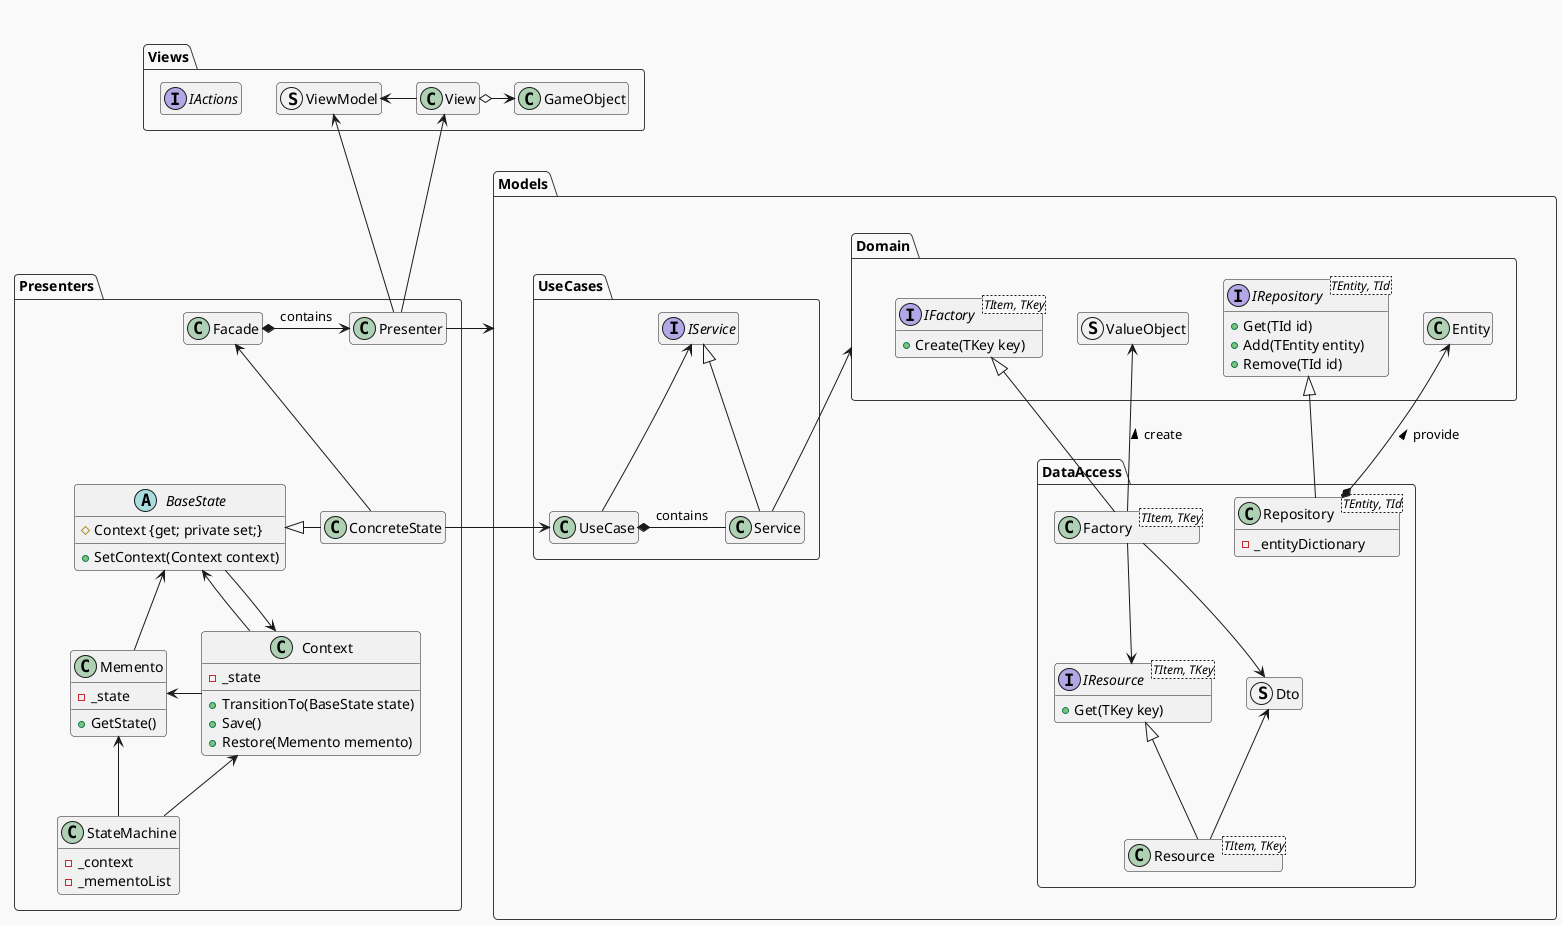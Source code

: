 ﻿@startuml
'https://plantuml.com/class-diagram

!theme mars
package Views{
    class View
    struct ViewModel
    class GameObject
'    class InputAction
    interface IActions
'    IActions <-u- InputAction
    ViewModel <-r View
    GameObject <-lo View
    IActions -[hidden] GameObject
}

package Presenters{
    abstract class BaseState{
        # Context {get; private set;}
        + SetContext(Context context)
    }
    class ConcreteState
    class Context{
        - _state
        + TransitionTo(BaseState state)
        + Save()
        + Restore(Memento memento)
    }
    class Memento{
        - _state
        + GetState()
    }
    class StateMachine{
        - _context
        - _mementoList
    }
    class Facade
    class Presenter
    class DummyClass

    Facade <-- ConcreteState
    Presenter <-l* Facade : contains
    BaseState <|- ConcreteState
    BaseState <-- Context
    BaseState <-- Memento
    Context <-- BaseState
    Memento <- Context
    Memento <-- StateMachine
    Context <-- StateMachine

    hide DummyClass
    DummyClass ---- StateMachine
    DummyClass - Facade
}

package Models{
    package Domain{
        class Entity
        struct ValueObject
        interface IRepository<TEntity, TId>{
            + Get(TId id)
            + Add(TEntity entity)
            + Remove(TId id)
        }
        interface IFactory<TItem, TKey>{
            + Create(TKey key)
        }
    }

    package UseCases{
        class Service
        class UseCase
        interface IService

        IService <|- Service
        IService <-- UseCase
        UseCase *- Service : contains
    }

    package DataAccess{
        class Repository<TEntity, TId>{
            - _entityDictionary
        }
        class Factory<TItem, TKey>
        interface IResource<TItem, TKey>{
            + Get(TKey key)
        }
        struct Dto
        class Resource<TItem, TKey>
    }

    Domain <-- Service
    IRepository <|- Repository
    Entity <--* Repository : provide <
    IFactory <|- Factory
    ValueObject <-- Factory : create <
    IResource <-u- Factory
    Dto <-u- Factory
    IResource <|-- Resource
    Dto <-- Resource
}

'IActions --- StateMachine
'IActions --- DummyClass
View <-- Presenter
ViewModel <-- Presenter
Models <- Presenter
UseCase <- ConcreteState


hide empty members
@enduml